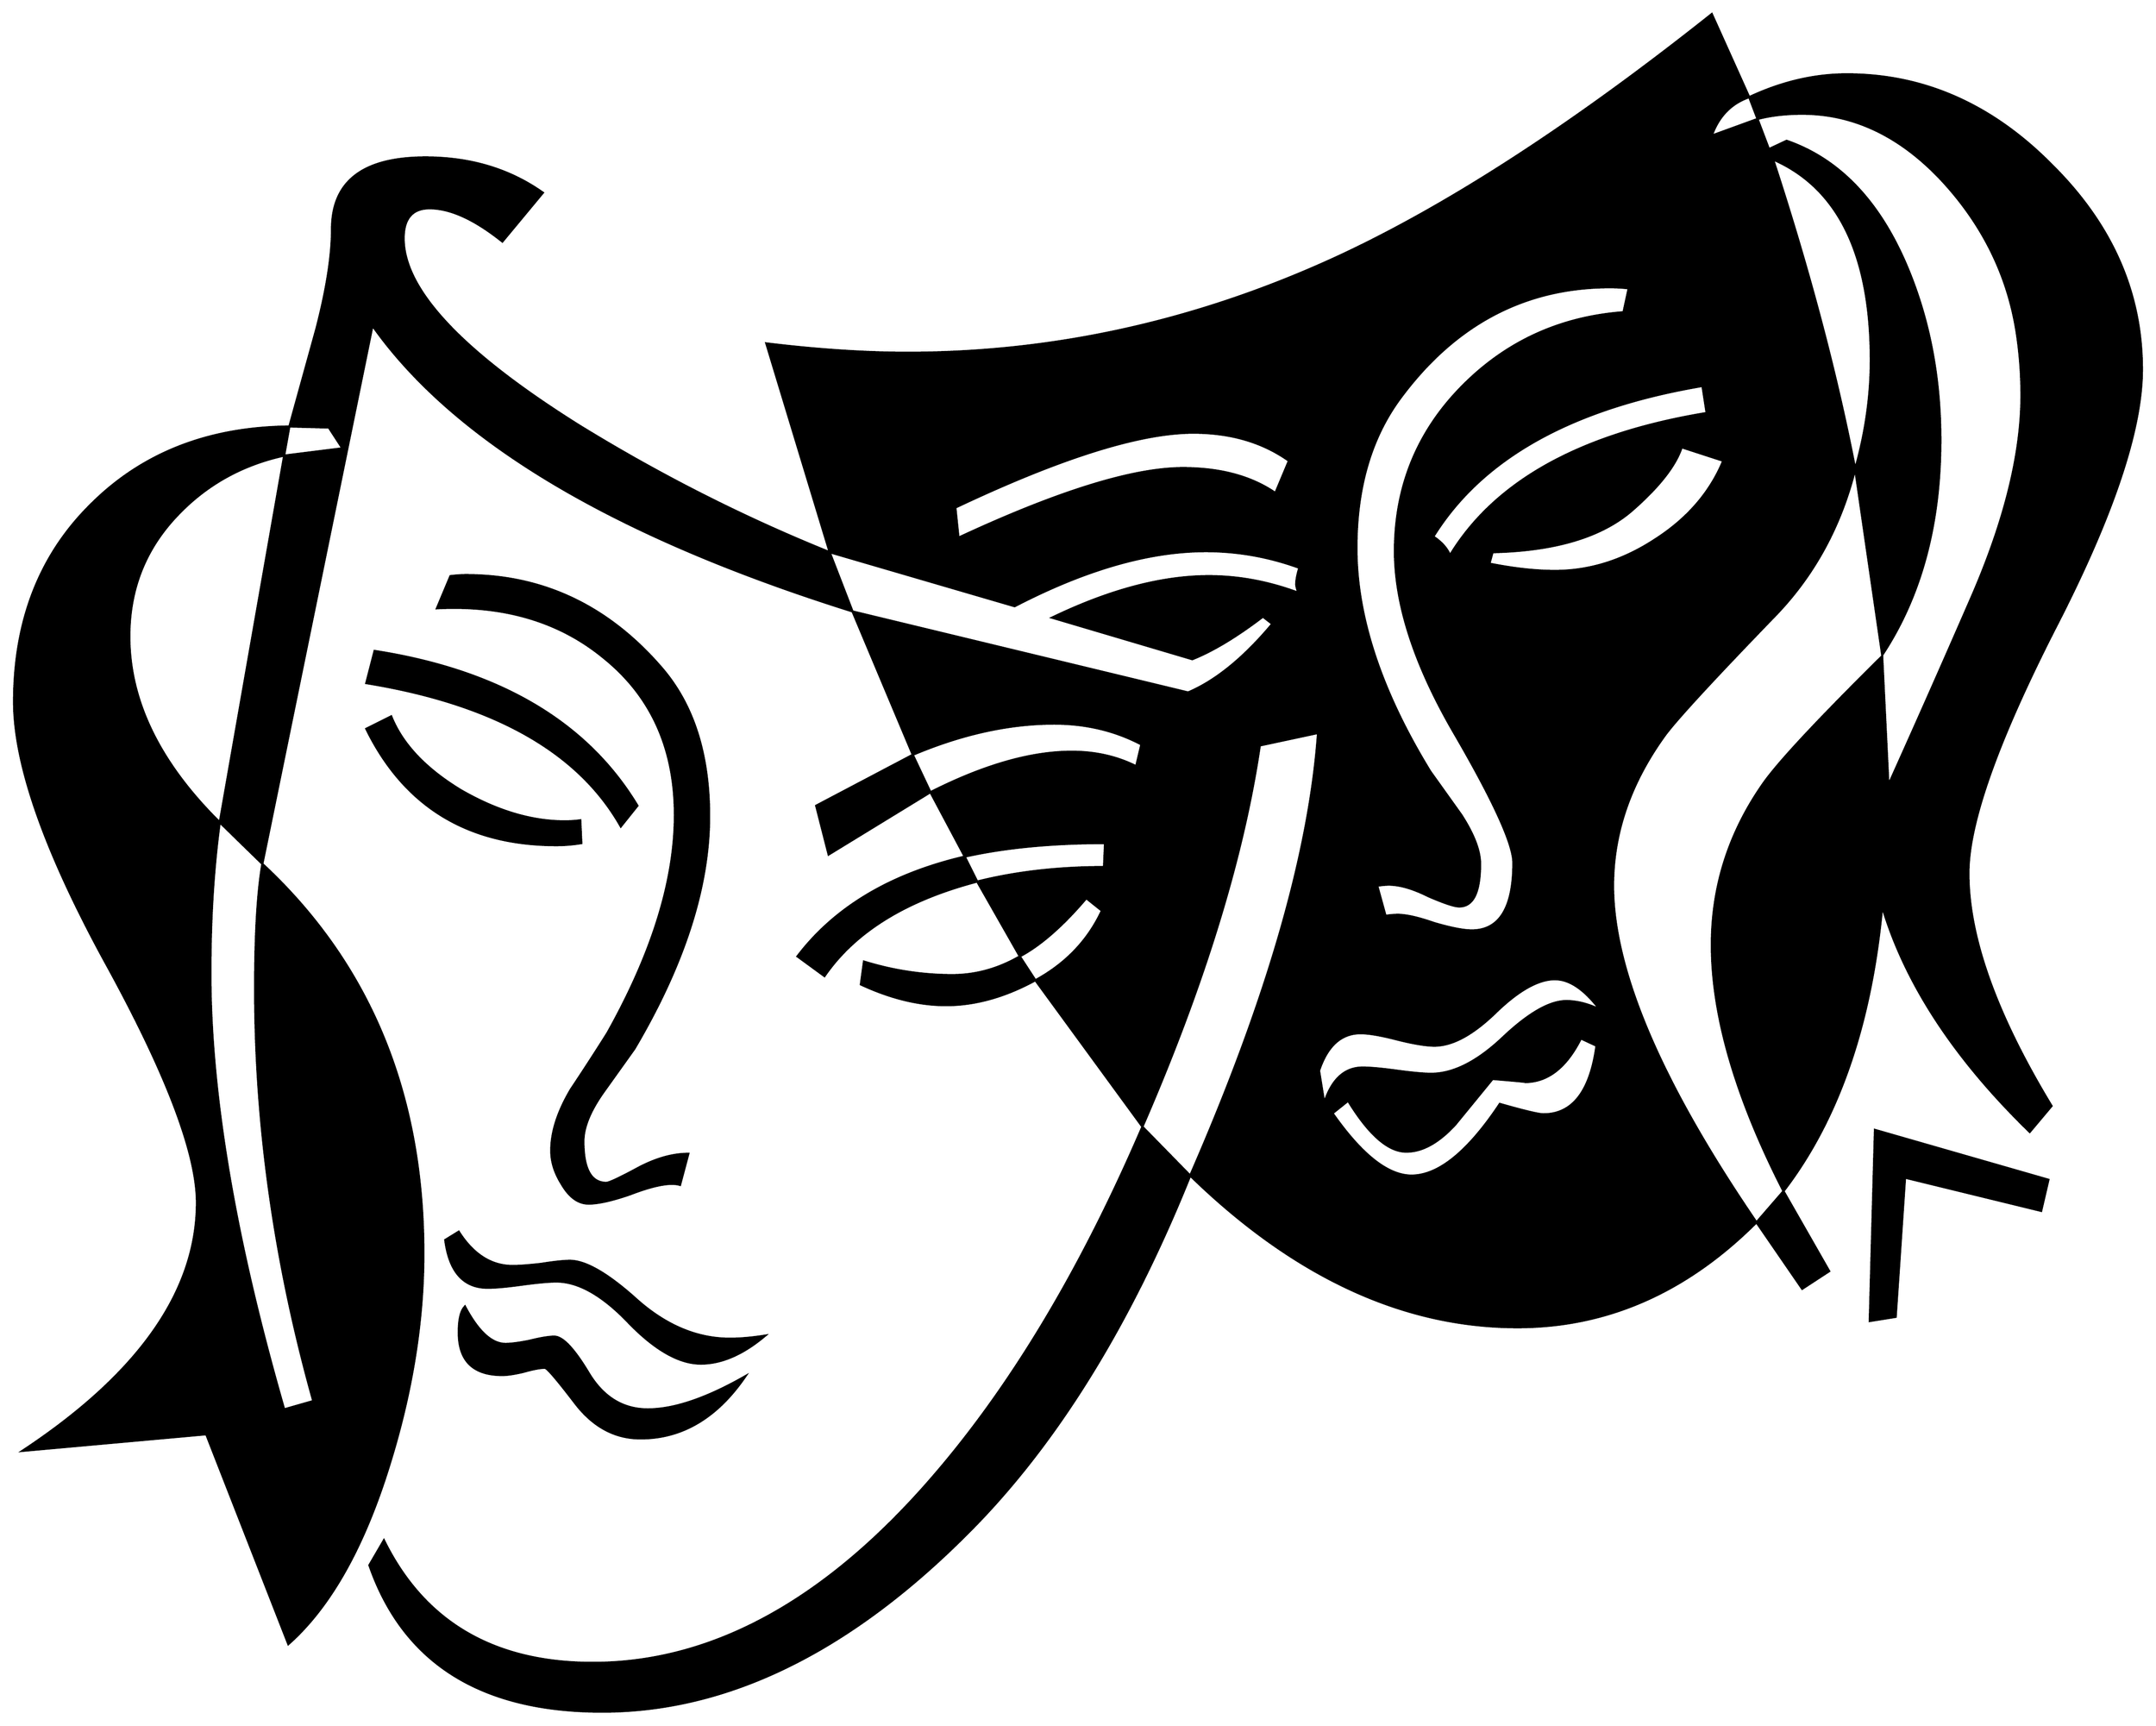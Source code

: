 


\begin{tikzpicture}[y=0.80pt, x=0.80pt, yscale=-1.0, xscale=1.0, inner sep=0pt, outer sep=0pt]
\begin{scope}[shift={(100.0,1706.0)},nonzero rule]
  \path[draw=.,fill=.,line width=1.600pt] (1958.0,-277.0) --
    (1951.0,-247.0) -- (1820.0,-279.0) -- (1811.0,-145.0) --
    (1786.0,-141.0) -- (1791.0,-325.0) -- (1958.0,-277.0) --
    cycle(2048.0,-1057.0) .. controls (2048.0,-999.0) and
    (2020.0,-915.667) .. (1964.0,-807.0) .. controls
    (1908.667,-698.333) and (1881.0,-620.0) .. (1881.0,-572.0) ..
    controls (1881.0,-510.667) and (1907.667,-436.0) ..
    (1961.0,-348.0) -- (1940.0,-323.0) .. controls
    (1867.333,-393.667) and (1820.0,-466.0) .. (1798.0,-540.0) ..
    controls (1787.333,-426.0) and (1755.667,-334.667) ..
    (1703.0,-266.0) -- (1747.0,-189.0) -- (1721.0,-172.0) --
    (1677.0,-236.0) .. controls (1609.667,-168.667) and
    (1533.0,-135.0) .. (1447.0,-135.0) .. controls
    (1337.0,-135.0) and (1232.0,-183.667) .. (1132.0,-281.0) ..
    controls (1075.333,-140.333) and (1006.667,-28.333) .. (926.0,55.0)
    .. controls (809.333,175.0) and (689.333,235.0) .. (566.0,235.0)
    .. controls (449.333,235.0) and (374.667,188.0) .. (342.0,94.0)
    -- (356.0,70.0) .. controls (394.667,148.667) and (461.667,188.0)
    .. (557.0,188.0) .. controls (672.333,188.0) and (781.667,128.0)
    .. (885.0,8.0) .. controls (960.333,-79.333) and (1027.333,-191.333)
    .. (1086.0,-328.0) -- (983.0,-469.0) .. controls
    (953.667,-453.0) and (925.0,-445.0) .. (897.0,-445.0) ..
    controls (871.0,-445.0) and (843.667,-451.667) .. (815.0,-465.0)
    -- (818.0,-487.0) .. controls (846.0,-478.333) and
    (874.333,-474.0) .. (903.0,-474.0) .. controls (925.667,-474.0)
    and (947.333,-480.0) .. (968.0,-492.0) -- (927.0,-564.0) ..
    controls (858.333,-546.0) and (809.333,-515.667) .. (780.0,-473.0)
    -- (754.0,-492.0) .. controls (790.0,-539.333) and
    (843.667,-571.333) .. (915.0,-588.0) -- (882.0,-650.0) --
    (784.0,-590.0) -- (772.0,-637.0) -- (865.0,-686.0) --
    (807.0,-824.0) .. controls (577.667,-896.0) and (423.667,-987.667)
    .. (345.0,-1099.0) -- (239.0,-581.0) .. controls
    (342.333,-485.0) and (394.0,-360.0) .. (394.0,-206.0) ..
    controls (394.0,-141.333) and (383.333,-74.333) .. (362.0,-5.0) ..
    controls (337.333,75.667) and (304.667,134.0) .. (264.0,170.0) --
    (185.0,-32.0) -- (8.0,-16.0) .. controls (120.0,-90.0) and
    (176.0,-169.667) .. (176.0,-255.0) .. controls (176.0,-302.333)
    and (146.667,-379.333) .. (88.0,-486.0) .. controls
    (29.333,-593.333) and (0.0,-677.0) .. (0.0,-737.0) .. controls
    (0.0,-815.0) and (24.667,-878.333) .. (74.0,-927.0) .. controls
    (123.333,-976.333) and (187.0,-1001.333) .. (265.0,-1002.0) ..
    controls (273.667,-1033.333) and (282.333,-1064.667) ..
    (291.0,-1096.0) .. controls (301.0,-1134.667) and
    (306.0,-1166.667) .. (306.0,-1192.0) .. controls
    (306.0,-1238.0) and (336.0,-1261.0) .. (396.0,-1261.0) ..
    controls (439.333,-1261.0) and (477.0,-1249.667) ..
    (509.0,-1227.0) -- (470.0,-1180.0) .. controls
    (443.333,-1201.333) and (420.0,-1212.0) .. (400.0,-1212.0) ..
    controls (383.333,-1212.0) and (375.0,-1202.333) ..
    (375.0,-1183.0) .. controls (375.0,-1133.667) and
    (431.333,-1073.667) .. (544.0,-1003.0) .. controls
    (622.0,-955.0) and (702.333,-914.333) .. (785.0,-881.0) --
    (724.0,-1082.0) .. controls (773.333,-1076.0) and
    (818.667,-1073.0) .. (860.0,-1073.0) .. controls
    (1002.667,-1073.0) and (1141.0,-1104.0) .. (1275.0,-1166.0) ..
    controls (1381.0,-1215.333) and (1500.667,-1293.0) ..
    (1634.0,-1399.0) -- (1670.0,-1319.0) .. controls
    (1701.333,-1333.667) and (1732.667,-1341.0) .. (1764.0,-1341.0) ..
    controls (1838.0,-1341.0) and (1903.667,-1312.0) ..
    (1961.0,-1254.0) .. controls (2019.0,-1196.667) and
    (2048.0,-1131.0) .. (2048.0,-1057.0) -- cycle(600.0,-637.0)
    -- (584.0,-617.0) .. controls (543.333,-689.0) and
    (461.667,-735.0) .. (339.0,-755.0) -- (347.0,-786.0) ..
    controls (467.0,-767.333) and (551.333,-717.667) .. (600.0,-637.0)
    -- cycle(546.0,-601.0) .. controls (538.0,-599.667) and
    (530.0,-599.0) .. (522.0,-599.0) .. controls (436.667,-599.0)
    and (375.667,-636.333) .. (339.0,-711.0) -- (363.0,-723.0) ..
    controls (373.667,-696.333) and (396.0,-672.667) .. (430.0,-652.0)
    .. controls (464.667,-632.0) and (498.0,-622.0) ..
    (530.0,-622.0) .. controls (535.333,-622.0) and (540.333,-622.333)
    .. (545.0,-623.0) -- (546.0,-601.0) -- cycle(669.0,-627.0)
    .. controls (669.0,-559.0) and (645.0,-484.333) ..
    (597.0,-403.0) .. controls (587.0,-389.0) and (577.0,-375.0)
    .. (567.0,-361.0) .. controls (554.333,-343.0) and
    (548.0,-327.333) .. (548.0,-314.0) .. controls (548.0,-287.333)
    and (555.333,-274.0) .. (570.0,-274.0) .. controls
    (572.667,-274.0) and (582.667,-278.667) .. (600.0,-288.0) ..
    controls (617.333,-297.333) and (633.667,-302.0) .. (649.0,-302.0)
    -- (641.0,-272.0) .. controls (639.0,-272.667) and
    (636.333,-273.0) .. (633.0,-273.0) .. controls (623.667,-273.0)
    and (610.333,-269.667) .. (593.0,-263.0) .. controls
    (575.667,-257.0) and (562.333,-254.0) .. (553.0,-254.0) ..
    controls (543.0,-254.0) and (534.333,-260.333) .. (527.0,-273.0)
    .. controls (520.333,-283.667) and (517.0,-294.333) ..
    (517.0,-305.0) .. controls (517.0,-323.0) and (523.333,-342.667)
    .. (536.0,-364.0) .. controls (548.0,-382.0) and
    (559.667,-400.0) .. (571.0,-418.0) .. controls (614.333,-495.333)
    and (636.0,-565.333) .. (636.0,-628.0) .. controls
    (636.0,-692.0) and (613.333,-742.333) .. (568.0,-779.0) ..
    controls (525.333,-814.333) and (471.667,-830.333) .. (407.0,-827.0)
    -- (420.0,-858.0) .. controls (425.333,-858.667) and
    (430.333,-859.0) .. (435.0,-859.0) .. controls (509.0,-859.0)
    and (571.667,-829.333) .. (623.0,-770.0) .. controls
    (653.667,-734.667) and (669.0,-687.0) .. (669.0,-627.0) --
    cycle(723.0,-127.0) .. controls (701.667,-109.0) and
    (681.0,-100.0) .. (661.0,-100.0) .. controls (640.333,-100.0)
    and (617.333,-113.0) .. (592.0,-139.0) .. controls
    (566.667,-165.667) and (543.333,-179.0) .. (522.0,-179.0) ..
    controls (514.667,-179.0) and (503.667,-178.0) .. (489.0,-176.0)
    .. controls (474.333,-174.0) and (463.333,-173.0) ..
    (456.0,-173.0) .. controls (432.667,-173.0) and (419.0,-188.333)
    .. (415.0,-219.0) -- (428.0,-227.0) .. controls
    (442.0,-205.0) and (459.333,-194.0) .. (480.0,-194.0) ..
    controls (486.0,-194.0) and (495.0,-194.667) .. (507.0,-196.0)
    .. controls (519.667,-198.0) and (529.0,-199.0) ..
    (535.0,-199.0) .. controls (550.333,-199.0) and (572.0,-186.333)
    .. (600.0,-161.0) .. controls (628.0,-136.333) and
    (657.667,-124.0) .. (689.0,-124.0) .. controls (699.0,-124.0)
    and (710.333,-125.0) .. (723.0,-127.0) -- cycle(704.0,-88.0)
    .. controls (676.667,-48.0) and (643.0,-28.0) .. (603.0,-28.0)
    .. controls (578.333,-28.0) and (557.333,-39.333) .. (540.0,-62.0)
    .. controls (522.667,-84.667) and (513.0,-96.0) .. (511.0,-96.0)
    .. controls (506.333,-96.0) and (499.333,-94.667) .. (490.0,-92.0)
    .. controls (481.333,-90.0) and (474.667,-89.0) .. (470.0,-89.0)
    .. controls (442.0,-89.0) and (428.0,-102.667) ..
    (428.0,-130.0) .. controls (428.0,-142.667) and (430.0,-151.0)
    .. (434.0,-155.0) .. controls (446.667,-131.0) and
    (459.667,-119.0) .. (473.0,-119.0) .. controls (478.333,-119.0)
    and (486.0,-120.0) .. (496.0,-122.0) .. controls
    (506.667,-124.667) and (514.667,-126.0) .. (520.0,-126.0) ..
    controls (528.0,-126.0) and (539.0,-114.333) .. (553.0,-91.0)
    .. controls (567.0,-67.667) and (586.0,-56.0) .. (610.0,-56.0)
    .. controls (635.333,-56.0) and (666.667,-66.667) .. (704.0,-88.0)
    -- cycle(1678.0,-1298.0) -- (1670.0,-1319.0) .. controls
    (1652.667,-1313.0) and (1640.667,-1300.667) .. (1634.0,-1282.0) --
    (1678.0,-1298.0) -- cycle(1787.0,-1066.0) .. controls
    (1787.0,-1167.333) and (1755.667,-1231.667) .. (1693.0,-1259.0) ..
    controls (1727.667,-1153.0) and (1754.0,-1053.667) ..
    (1772.0,-961.0) .. controls (1782.0,-996.333) and
    (1787.0,-1031.333) .. (1787.0,-1066.0) --
    cycle(1932.0,-1032.0) .. controls (1932.0,-1053.333) and
    (1930.333,-1074.333) .. (1927.0,-1095.0) .. controls
    (1918.333,-1147.667) and (1895.333,-1194.667) .. (1858.0,-1236.0) ..
    controls (1817.333,-1280.667) and (1771.667,-1303.0) ..
    (1721.0,-1303.0) .. controls (1705.0,-1303.0) and
    (1690.667,-1301.333) .. (1678.0,-1298.0) -- (1689.0,-1269.0) --
    (1706.0,-1277.0) .. controls (1756.0,-1259.667) and
    (1794.333,-1220.0) .. (1821.0,-1158.0) .. controls
    (1843.0,-1106.667) and (1854.0,-1050.333) .. (1854.0,-989.0) ..
    controls (1854.0,-907.667) and (1835.333,-838.667) ..
    (1798.0,-782.0) -- (1772.0,-961.0) .. controls
    (1758.0,-905.667) and (1732.333,-858.667) .. (1695.0,-820.0) ..
    controls (1635.667,-758.667) and (1600.333,-720.333) ..
    (1589.0,-705.0) .. controls (1555.667,-659.0) and
    (1539.0,-610.667) .. (1539.0,-560.0) .. controls
    (1539.0,-478.667) and (1585.0,-370.667) .. (1677.0,-236.0) --
    (1703.0,-266.0) .. controls (1657.0,-356.0) and
    (1634.0,-435.0) .. (1634.0,-503.0) .. controls
    (1634.0,-559.667) and (1650.667,-611.667) .. (1684.0,-659.0) ..
    controls (1698.667,-679.667) and (1736.667,-720.333) ..
    (1798.0,-781.0) -- (1804.0,-657.0) .. controls
    (1831.333,-717.667) and (1858.333,-778.667) .. (1885.0,-840.0) ..
    controls (1916.333,-912.667) and (1932.0,-976.667) ..
    (1932.0,-1032.0) -- cycle(1629.0,-1015.0) --
    (1625.0,-1041.0) .. controls (1499.0,-1019.667) and
    (1412.667,-971.333) .. (1366.0,-896.0) .. controls
    (1374.0,-890.667) and (1379.333,-884.667) .. (1382.0,-878.0) ..
    controls (1425.333,-949.333) and (1507.667,-995.0) ..
    (1629.0,-1015.0) -- cycle(1645.0,-969.0) -- (1605.0,-982.0)
    .. controls (1599.0,-964.0) and (1583.0,-943.667) ..
    (1557.0,-921.0) .. controls (1527.667,-895.667) and
    (1483.0,-882.333) .. (1423.0,-881.0) -- (1420.0,-870.0) ..
    controls (1443.333,-865.333) and (1464.333,-863.0) ..
    (1483.0,-863.0) .. controls (1516.333,-863.0) and
    (1548.333,-873.0) .. (1579.0,-893.0) .. controls
    (1610.333,-913.0) and (1632.333,-938.333) .. (1645.0,-969.0) --
    cycle(1554.0,-1135.0) .. controls (1548.0,-1135.667) and
    (1542.0,-1136.0) .. (1536.0,-1136.0) .. controls
    (1454.0,-1136.0) and (1386.667,-1100.333) .. (1334.0,-1029.0) ..
    controls (1306.0,-991.0) and (1292.0,-943.0) ..
    (1292.0,-885.0) .. controls (1292.0,-819.0) and
    (1315.667,-747.333) .. (1363.0,-670.0) .. controls
    (1373.0,-656.0) and (1383.0,-642.0) .. (1393.0,-628.0) ..
    controls (1405.0,-609.333) and (1411.0,-593.667) ..
    (1411.0,-581.0) .. controls (1411.0,-553.667) and
    (1404.333,-540.0) .. (1391.0,-540.0) .. controls
    (1386.333,-540.0) and (1376.333,-543.333) .. (1361.0,-550.0) ..
    controls (1346.333,-557.333) and (1333.667,-561.0) ..
    (1323.0,-561.0) .. controls (1320.333,-561.0) and
    (1316.667,-560.667) .. (1312.0,-560.0) -- (1320.0,-531.0) ..
    controls (1324.0,-531.667) and (1328.0,-532.0) ..
    (1332.0,-532.0) .. controls (1340.0,-532.0) and
    (1351.667,-529.333) .. (1367.0,-524.0) .. controls
    (1383.0,-519.333) and (1395.0,-517.0) .. (1403.0,-517.0) ..
    controls (1429.667,-517.0) and (1443.0,-538.667) ..
    (1443.0,-582.0) .. controls (1443.0,-600.0) and
    (1424.0,-641.667) .. (1386.0,-707.0) .. controls
    (1348.0,-772.333) and (1329.0,-830.667) .. (1329.0,-882.0) ..
    controls (1329.0,-943.333) and (1350.0,-995.667) ..
    (1392.0,-1039.0) .. controls (1434.667,-1083.0) and
    (1487.0,-1107.333) .. (1549.0,-1112.0) -- (1554.0,-1135.0) --
    cycle(1227.0,-969.0) .. controls (1201.667,-987.0) and
    (1171.0,-996.0) .. (1135.0,-996.0) .. controls
    (1083.667,-996.0) and (1007.333,-972.0) .. (906.0,-924.0) --
    (909.0,-895.0) .. controls (1005.0,-939.667) and
    (1077.0,-962.0) .. (1125.0,-962.0) .. controls
    (1161.0,-962.0) and (1190.667,-954.0) .. (1214.0,-938.0) --
    (1227.0,-969.0) -- cycle(1237.0,-866.0) .. controls
    (1207.667,-876.667) and (1177.667,-882.0) .. (1147.0,-882.0) ..
    controls (1092.333,-882.0) and (1031.0,-864.333) ..
    (963.0,-829.0) -- (785.0,-881.0) -- (807.0,-824.0) --
    (1130.0,-746.0) .. controls (1156.667,-757.333) and
    (1183.667,-779.333) .. (1211.0,-812.0) -- (1202.0,-819.0) ..
    controls (1176.667,-799.667) and (1154.0,-786.0) ..
    (1134.0,-778.0) -- (999.0,-818.0) .. controls
    (1054.333,-844.667) and (1104.667,-858.0) .. (1150.0,-858.0) ..
    controls (1178.667,-858.0) and (1207.333,-852.667) ..
    (1236.0,-842.0) .. controls (1234.667,-846.0) and
    (1234.0,-848.667) .. (1234.0,-850.0) .. controls
    (1234.0,-854.0) and (1235.0,-859.333) .. (1237.0,-866.0) --
    cycle(1526.0,-441.0) .. controls (1511.333,-460.333) and
    (1497.0,-470.0) .. (1483.0,-470.0) .. controls
    (1467.0,-470.0) and (1448.0,-459.333) .. (1426.0,-438.0) ..
    controls (1404.0,-416.667) and (1384.333,-406.0) ..
    (1367.0,-406.0) .. controls (1359.0,-406.0) and
    (1347.0,-408.0) .. (1331.0,-412.0) .. controls
    (1315.667,-416.0) and (1304.0,-418.0) .. (1296.0,-418.0) ..
    controls (1277.333,-418.0) and (1264.0,-406.0) ..
    (1256.0,-382.0) -- (1261.0,-351.0) .. controls
    (1268.333,-373.667) and (1280.667,-385.0) .. (1298.0,-385.0) ..
    controls (1305.333,-385.0) and (1316.333,-384.0) ..
    (1331.0,-382.0) .. controls (1345.667,-380.0) and
    (1356.667,-379.0) .. (1364.0,-379.0) .. controls
    (1385.333,-379.0) and (1408.333,-390.667) .. (1433.0,-414.0) ..
    controls (1457.667,-437.333) and (1478.0,-449.0) ..
    (1494.0,-449.0) .. controls (1504.0,-449.0) and
    (1514.667,-446.333) .. (1526.0,-441.0) -- cycle(1523.0,-406.0)
    -- (1508.0,-413.0) .. controls (1494.0,-385.0) and
    (1476.0,-371.0) .. (1454.0,-371.0) .. controls
    (1457.333,-371.0) and (1447.0,-372.0) .. (1423.0,-374.0) ..
    controls (1411.0,-359.333) and (1399.0,-344.667) ..
    (1387.0,-330.0) .. controls (1371.0,-312.667) and
    (1355.333,-304.0) .. (1340.0,-304.0) .. controls
    (1322.667,-304.0) and (1304.0,-320.333) .. (1284.0,-353.0) --
    (1269.0,-341.0) .. controls (1297.0,-301.0) and
    (1322.333,-281.0) .. (1345.0,-281.0) .. controls
    (1371.0,-281.0) and (1399.333,-304.0) .. (1430.0,-350.0) ..
    controls (1453.333,-343.333) and (1467.333,-340.0) ..
    (1472.0,-340.0) .. controls (1500.0,-340.0) and
    (1517.0,-362.0) .. (1523.0,-406.0) -- cycle(1255.0,-707.0)
    -- (1199.0,-695.0) .. controls (1183.0,-587.0) and
    (1145.333,-464.667) .. (1086.0,-328.0) -- (1132.0,-281.0) ..
    controls (1206.0,-450.333) and (1247.0,-592.333) ..
    (1255.0,-707.0) -- cycle(1085.0,-696.0) .. controls
    (1059.667,-709.333) and (1031.667,-716.0) .. (1001.0,-716.0) ..
    controls (957.667,-716.0) and (912.333,-706.0) .. (865.0,-686.0)
    -- (882.0,-650.0) .. controls (933.333,-676.0) and
    (978.667,-689.0) .. (1018.0,-689.0) .. controls
    (1040.667,-689.0) and (1061.333,-684.333) .. (1080.0,-675.0) --
    (1085.0,-696.0) -- cycle(1050.0,-601.0) .. controls
    (998.667,-601.0) and (953.667,-596.667) .. (915.0,-588.0) --
    (927.0,-564.0) .. controls (964.333,-573.333) and
    (1005.0,-578.0) .. (1049.0,-578.0) -- (1050.0,-601.0) --
    cycle(1047.0,-536.0) -- (1032.0,-548.0) .. controls
    (1009.333,-521.333) and (988.0,-502.667) .. (968.0,-492.0) --
    (983.0,-469.0) .. controls (1012.333,-485.0) and
    (1033.667,-507.333) .. (1047.0,-536.0) -- cycle(316.0,-981.0) --
    (303.0,-1001.0) -- (265.0,-1002.0) -- (260.0,-974.0) --
    (316.0,-981.0) -- cycle(260.0,-974.0) .. controls
    (217.333,-964.667) and (181.667,-944.0) .. (153.0,-912.0) ..
    controls (125.0,-880.667) and (111.0,-843.333) .. (111.0,-800.0)
    .. controls (111.0,-738.0) and (140.0,-678.333) ..
    (198.0,-621.0) -- (260.0,-974.0) -- cycle(288.0,-64.0) ..
    controls (250.667,-197.333) and (232.0,-329.667) .. (232.0,-461.0)
    .. controls (232.0,-513.667) and (234.333,-553.667) ..
    (239.0,-581.0) -- (198.0,-621.0) .. controls (192.0,-577.0)
    and (189.0,-528.667) .. (189.0,-476.0) .. controls
    (189.0,-360.0) and (212.667,-220.0) .. (260.0,-56.0) --
    (288.0,-64.0) -- cycle;
\end{scope}

\end{tikzpicture}

